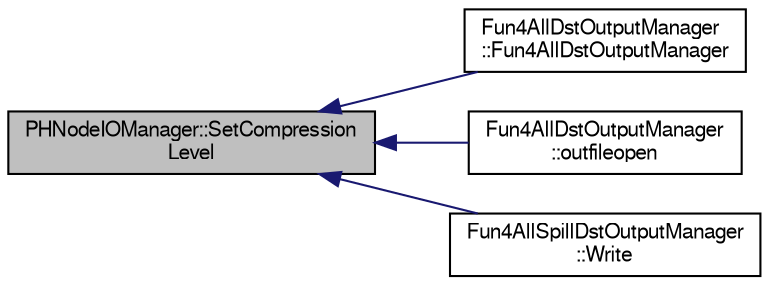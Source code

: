 digraph "PHNodeIOManager::SetCompressionLevel"
{
  bgcolor="transparent";
  edge [fontname="FreeSans",fontsize="10",labelfontname="FreeSans",labelfontsize="10"];
  node [fontname="FreeSans",fontsize="10",shape=record];
  rankdir="LR";
  Node1 [label="PHNodeIOManager::SetCompression\lLevel",height=0.2,width=0.4,color="black", fillcolor="grey75", style="filled" fontcolor="black"];
  Node1 -> Node2 [dir="back",color="midnightblue",fontsize="10",style="solid",fontname="FreeSans"];
  Node2 [label="Fun4AllDstOutputManager\l::Fun4AllDstOutputManager",height=0.2,width=0.4,color="black",URL="$da/daa/classFun4AllDstOutputManager.html#ab35afe1cb4af035c5a145fa4aef50809"];
  Node1 -> Node3 [dir="back",color="midnightblue",fontsize="10",style="solid",fontname="FreeSans"];
  Node3 [label="Fun4AllDstOutputManager\l::outfileopen",height=0.2,width=0.4,color="black",URL="$da/daa/classFun4AllDstOutputManager.html#af198050f44463c4c11e305e1a156eb96",tooltip="opens output file "];
  Node1 -> Node4 [dir="back",color="midnightblue",fontsize="10",style="solid",fontname="FreeSans"];
  Node4 [label="Fun4AllSpillDstOutputManager\l::Write",height=0.2,width=0.4,color="black",URL="$df/d00/classFun4AllSpillDstOutputManager.html#afc78ee607603c2c42abdecc2b2000001",tooltip="write starting from given node "];
}
